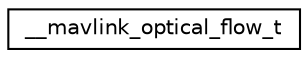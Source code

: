 digraph "Graphical Class Hierarchy"
{
 // INTERACTIVE_SVG=YES
  edge [fontname="Helvetica",fontsize="10",labelfontname="Helvetica",labelfontsize="10"];
  node [fontname="Helvetica",fontsize="10",shape=record];
  rankdir="LR";
  Node1 [label="__mavlink_optical_flow_t",height=0.2,width=0.4,color="black", fillcolor="white", style="filled",URL="$struct____mavlink__optical__flow__t.html"];
}

